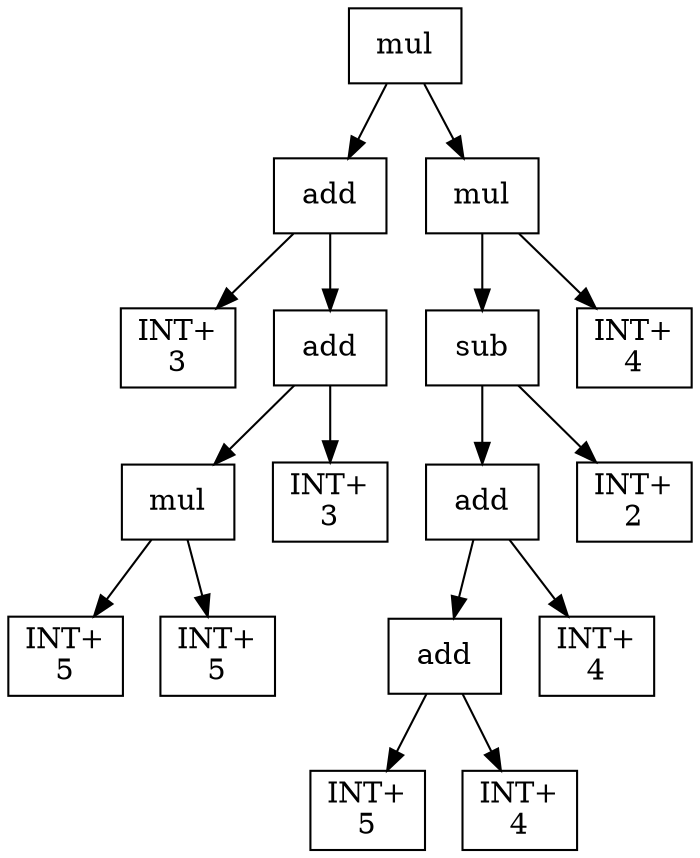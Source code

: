 digraph expr {
  node [shape=box];
  n1 [label="mul"];
  n2 [label="add"];
  n3 [label="INT+\n3"];
  n4 [label="add"];
  n5 [label="mul"];
  n6 [label="INT+\n5"];
  n7 [label="INT+\n5"];
  n5 -> n6;
  n5 -> n7;
  n8 [label="INT+\n3"];
  n4 -> n5;
  n4 -> n8;
  n2 -> n3;
  n2 -> n4;
  n9 [label="mul"];
  n10 [label="sub"];
  n11 [label="add"];
  n12 [label="add"];
  n13 [label="INT+\n5"];
  n14 [label="INT+\n4"];
  n12 -> n13;
  n12 -> n14;
  n15 [label="INT+\n4"];
  n11 -> n12;
  n11 -> n15;
  n16 [label="INT+\n2"];
  n10 -> n11;
  n10 -> n16;
  n17 [label="INT+\n4"];
  n9 -> n10;
  n9 -> n17;
  n1 -> n2;
  n1 -> n9;
}